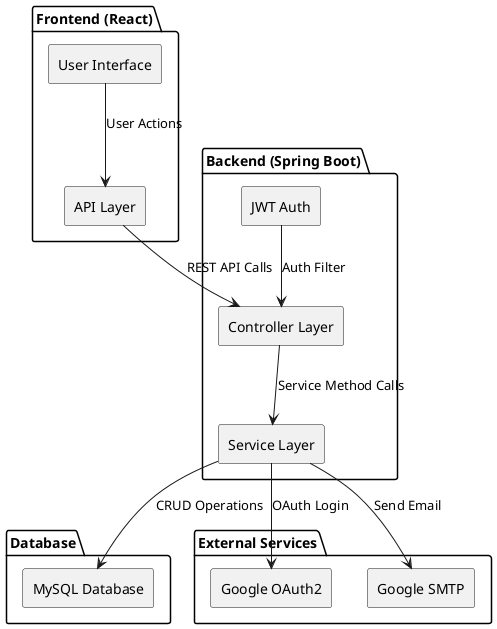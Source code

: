 @startuml
skinparam componentStyle rectangle

package "Frontend (React)" {
  [User Interface]
  [API Layer]
}

package "Backend (Spring Boot)" {
  [Controller Layer]
  [Service Layer]
  [JWT Auth]
}

package "Database" {
  [MySQL Database]
}

package "External Services" {
  [Google OAuth2]
  [Google SMTP]
}

[User Interface] --> [API Layer] : User Actions
[API Layer] --> [Controller Layer] : REST API Calls
[Controller Layer] --> [Service Layer] : Service Method Calls
[Service Layer] --> [MySQL Database] : CRUD Operations
[JWT Auth] --> [Controller Layer] : Auth Filter

[Service Layer] --> [Google OAuth2] : OAuth Login
[Service Layer] --> [Google SMTP] : Send Email

@enduml
